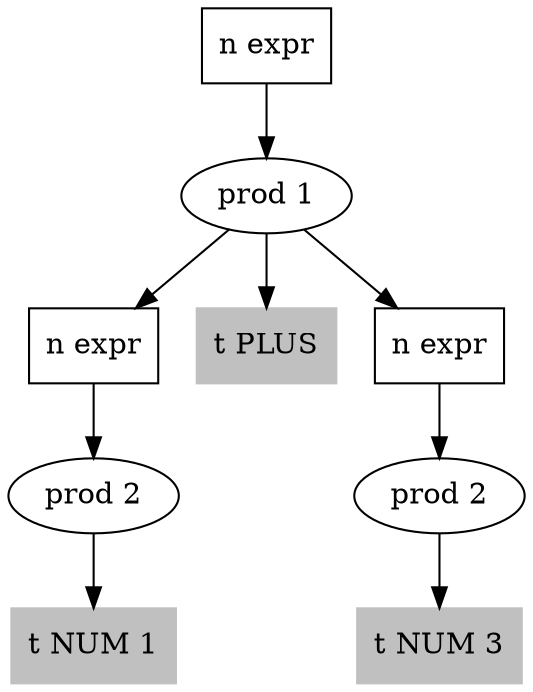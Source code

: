 digraph g
{
	0 [label="n expr",shape=box]
0 -> 1
	1 [label="prod 1"]
//	2 [label="prod 1"]
1 -> 3
1 -> 4
1 -> 5
	3 [label="n expr",shape=box]
	4 [label="t PLUS",shape=box,style=filled,color=gray]
	5 [label="n expr",shape=box]
	6 [label="prod 2"]
3 -> 6
	7 [label="t NUM 1",shape=box,style=filled,color=gray]
6 -> 7
	8[label="prod 2"]
5 -> 8
	9 [label="t NUM 3",shape=box,style=filled,color=gray]
8 -> 9
}
